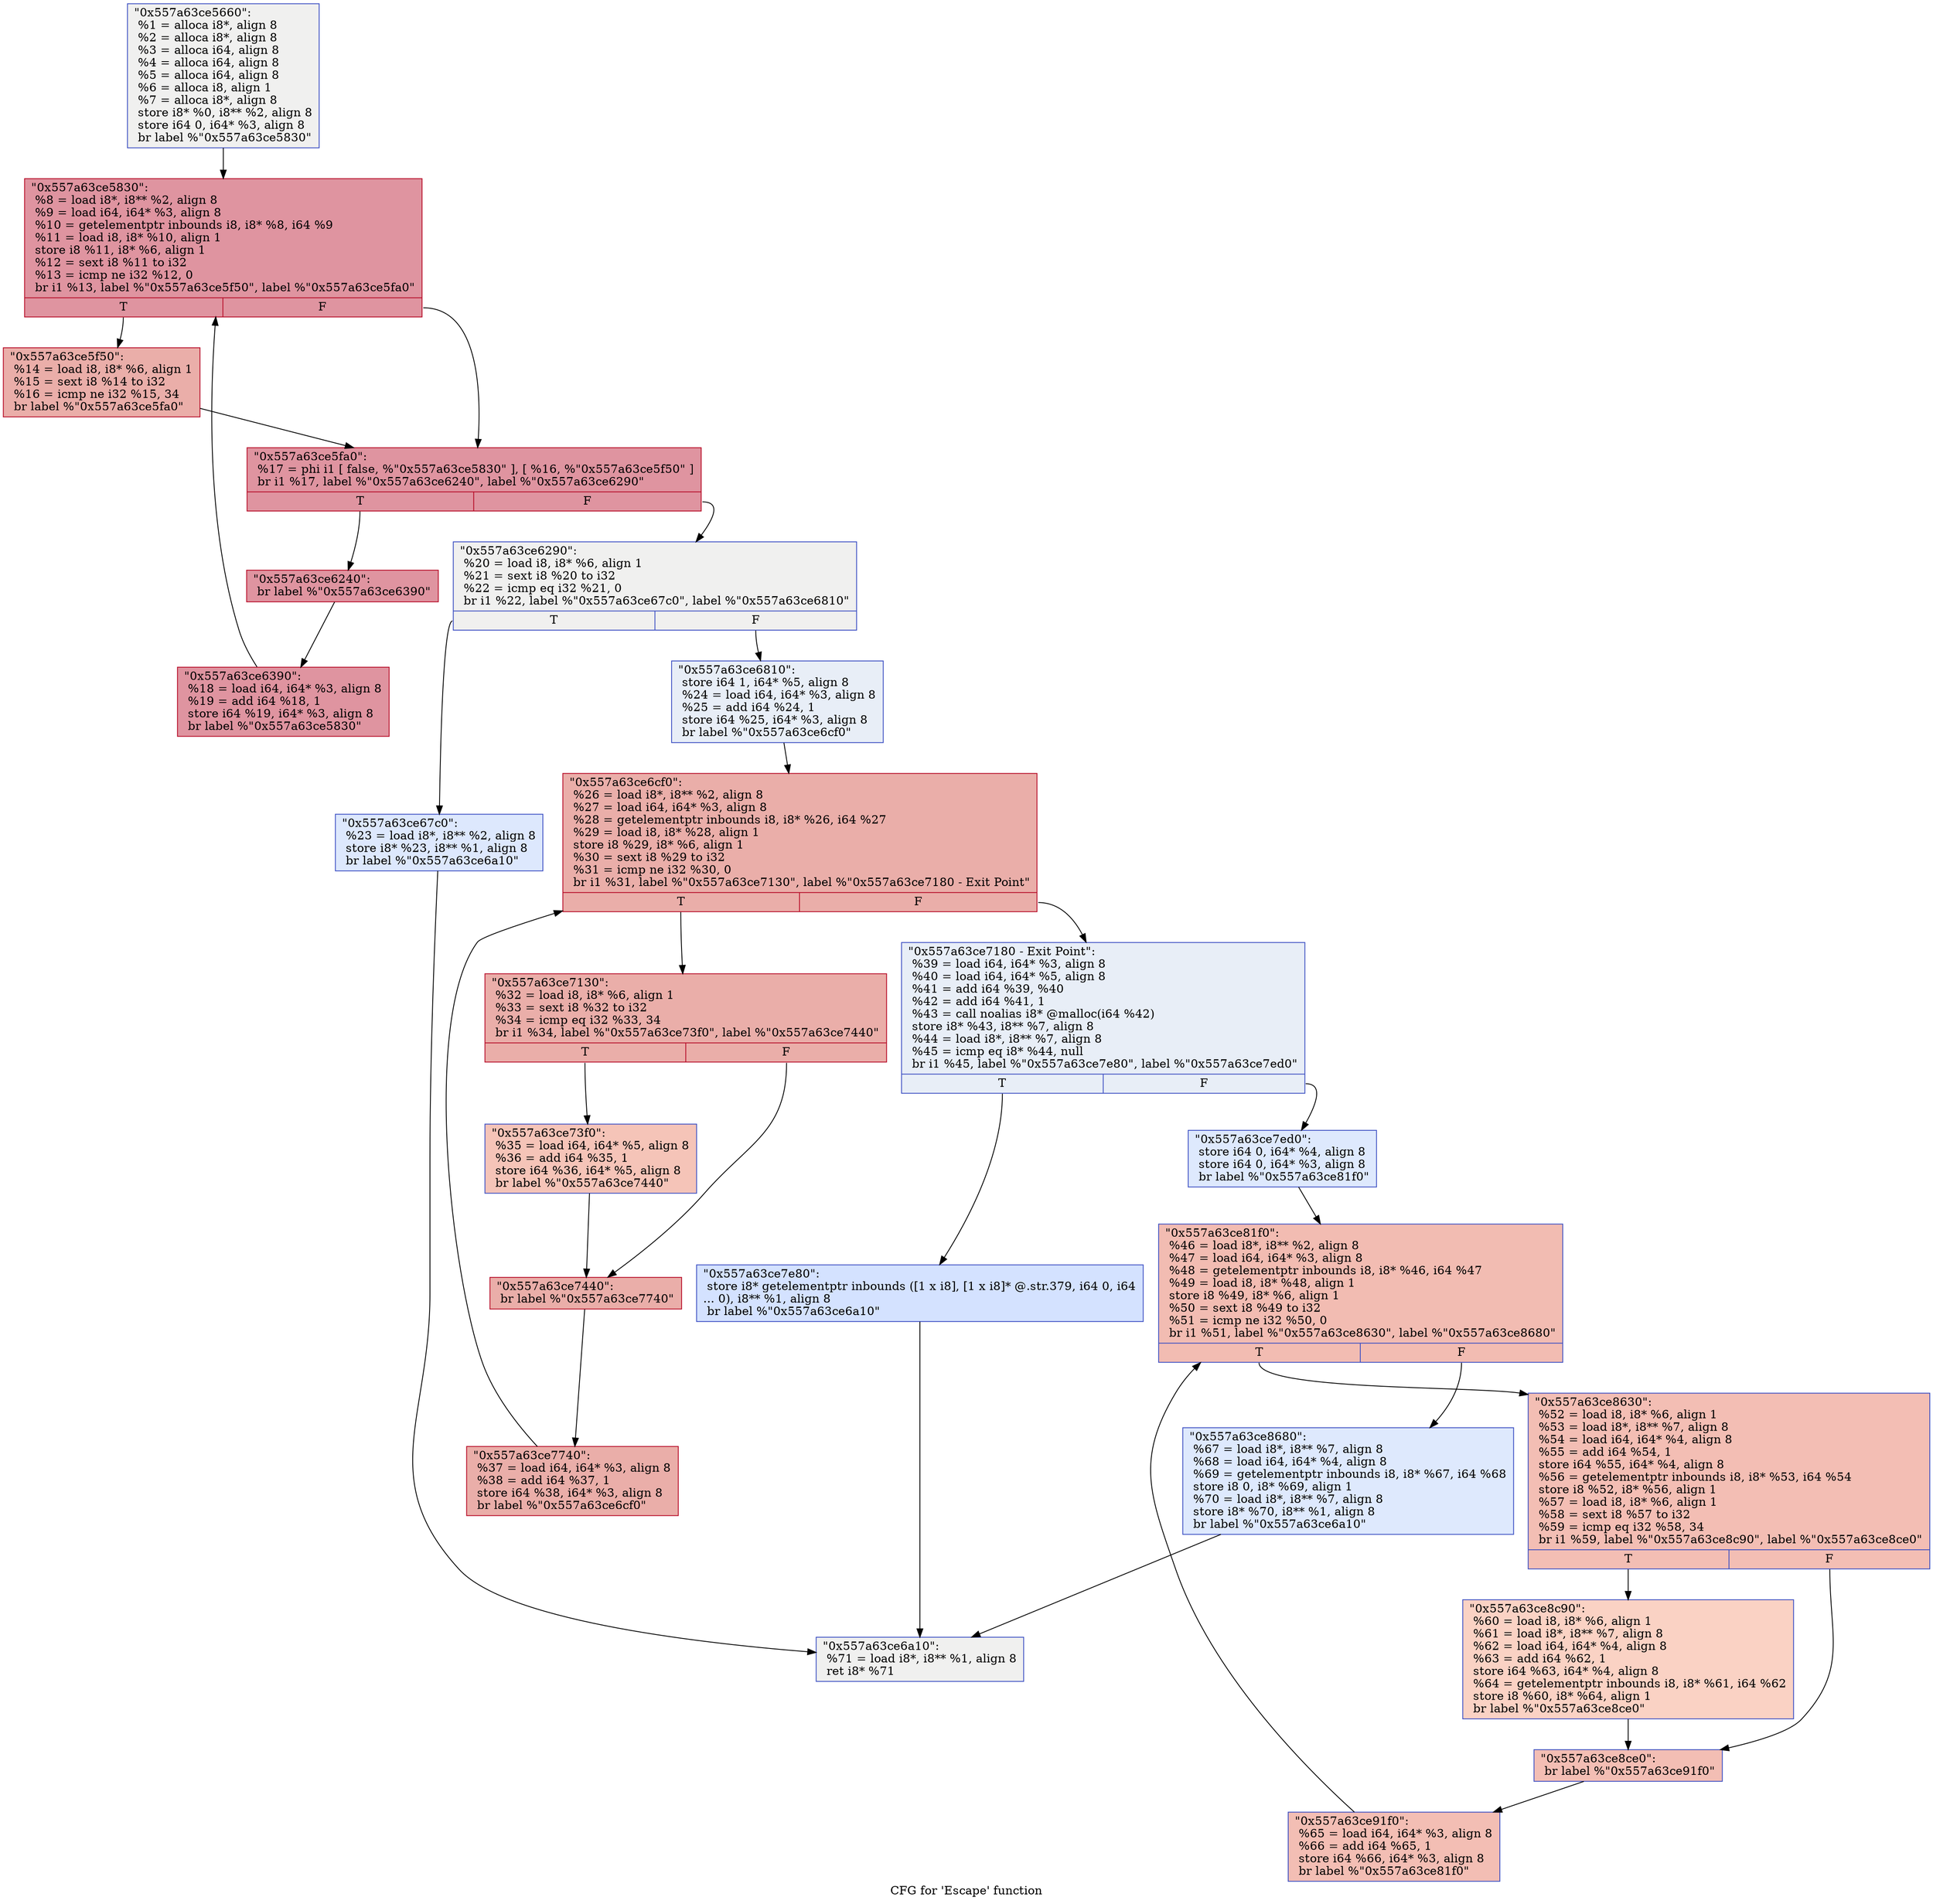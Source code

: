 digraph "CFG for 'Escape' function" {
	label="CFG for 'Escape' function";

	Node0x557a63ce5660 [shape=record,color="#3d50c3ff", style=filled, fillcolor="#dedcdb70",label="{\"0x557a63ce5660\":\l  %1 = alloca i8*, align 8\l  %2 = alloca i8*, align 8\l  %3 = alloca i64, align 8\l  %4 = alloca i64, align 8\l  %5 = alloca i64, align 8\l  %6 = alloca i8, align 1\l  %7 = alloca i8*, align 8\l  store i8* %0, i8** %2, align 8\l  store i64 0, i64* %3, align 8\l  br label %\"0x557a63ce5830\"\l}"];
	Node0x557a63ce5660 -> Node0x557a63ce5830;
	Node0x557a63ce5830 [shape=record,color="#b70d28ff", style=filled, fillcolor="#b70d2870",label="{\"0x557a63ce5830\":                                 \l  %8 = load i8*, i8** %2, align 8\l  %9 = load i64, i64* %3, align 8\l  %10 = getelementptr inbounds i8, i8* %8, i64 %9\l  %11 = load i8, i8* %10, align 1\l  store i8 %11, i8* %6, align 1\l  %12 = sext i8 %11 to i32\l  %13 = icmp ne i32 %12, 0\l  br i1 %13, label %\"0x557a63ce5f50\", label %\"0x557a63ce5fa0\"\l|{<s0>T|<s1>F}}"];
	Node0x557a63ce5830:s0 -> Node0x557a63ce5f50;
	Node0x557a63ce5830:s1 -> Node0x557a63ce5fa0;
	Node0x557a63ce5f50 [shape=record,color="#b70d28ff", style=filled, fillcolor="#d0473d70",label="{\"0x557a63ce5f50\":                                 \l  %14 = load i8, i8* %6, align 1\l  %15 = sext i8 %14 to i32\l  %16 = icmp ne i32 %15, 34\l  br label %\"0x557a63ce5fa0\"\l}"];
	Node0x557a63ce5f50 -> Node0x557a63ce5fa0;
	Node0x557a63ce5fa0 [shape=record,color="#b70d28ff", style=filled, fillcolor="#b70d2870",label="{\"0x557a63ce5fa0\":                                 \l  %17 = phi i1 [ false, %\"0x557a63ce5830\" ], [ %16, %\"0x557a63ce5f50\" ]\l  br i1 %17, label %\"0x557a63ce6240\", label %\"0x557a63ce6290\"\l|{<s0>T|<s1>F}}"];
	Node0x557a63ce5fa0:s0 -> Node0x557a63ce6240;
	Node0x557a63ce5fa0:s1 -> Node0x557a63ce6290;
	Node0x557a63ce6240 [shape=record,color="#b70d28ff", style=filled, fillcolor="#b70d2870",label="{\"0x557a63ce6240\":                                 \l  br label %\"0x557a63ce6390\"\l}"];
	Node0x557a63ce6240 -> Node0x557a63ce6390;
	Node0x557a63ce6390 [shape=record,color="#b70d28ff", style=filled, fillcolor="#b70d2870",label="{\"0x557a63ce6390\":                                 \l  %18 = load i64, i64* %3, align 8\l  %19 = add i64 %18, 1\l  store i64 %19, i64* %3, align 8\l  br label %\"0x557a63ce5830\"\l}"];
	Node0x557a63ce6390 -> Node0x557a63ce5830;
	Node0x557a63ce6290 [shape=record,color="#3d50c3ff", style=filled, fillcolor="#dedcdb70",label="{\"0x557a63ce6290\":                                 \l  %20 = load i8, i8* %6, align 1\l  %21 = sext i8 %20 to i32\l  %22 = icmp eq i32 %21, 0\l  br i1 %22, label %\"0x557a63ce67c0\", label %\"0x557a63ce6810\"\l|{<s0>T|<s1>F}}"];
	Node0x557a63ce6290:s0 -> Node0x557a63ce67c0;
	Node0x557a63ce6290:s1 -> Node0x557a63ce6810;
	Node0x557a63ce67c0 [shape=record,color="#3d50c3ff", style=filled, fillcolor="#b2ccfb70",label="{\"0x557a63ce67c0\":                                 \l  %23 = load i8*, i8** %2, align 8\l  store i8* %23, i8** %1, align 8\l  br label %\"0x557a63ce6a10\"\l}"];
	Node0x557a63ce67c0 -> Node0x557a63ce6a10;
	Node0x557a63ce6810 [shape=record,color="#3d50c3ff", style=filled, fillcolor="#cbd8ee70",label="{\"0x557a63ce6810\":                                 \l  store i64 1, i64* %5, align 8\l  %24 = load i64, i64* %3, align 8\l  %25 = add i64 %24, 1\l  store i64 %25, i64* %3, align 8\l  br label %\"0x557a63ce6cf0\"\l}"];
	Node0x557a63ce6810 -> Node0x557a63ce6cf0;
	Node0x557a63ce6cf0 [shape=record,color="#b70d28ff", style=filled, fillcolor="#d0473d70",label="{\"0x557a63ce6cf0\":                                 \l  %26 = load i8*, i8** %2, align 8\l  %27 = load i64, i64* %3, align 8\l  %28 = getelementptr inbounds i8, i8* %26, i64 %27\l  %29 = load i8, i8* %28, align 1\l  store i8 %29, i8* %6, align 1\l  %30 = sext i8 %29 to i32\l  %31 = icmp ne i32 %30, 0\l  br i1 %31, label %\"0x557a63ce7130\", label %\"0x557a63ce7180 - Exit Point\"\l|{<s0>T|<s1>F}}"];
	Node0x557a63ce6cf0:s0 -> Node0x557a63ce7130;
	Node0x557a63ce6cf0:s1 -> Node0x557a63ce7180;
	Node0x557a63ce7130 [shape=record,color="#b70d28ff", style=filled, fillcolor="#d0473d70",label="{\"0x557a63ce7130\":                                 \l  %32 = load i8, i8* %6, align 1\l  %33 = sext i8 %32 to i32\l  %34 = icmp eq i32 %33, 34\l  br i1 %34, label %\"0x557a63ce73f0\", label %\"0x557a63ce7440\"\l|{<s0>T|<s1>F}}"];
	Node0x557a63ce7130:s0 -> Node0x557a63ce73f0;
	Node0x557a63ce7130:s1 -> Node0x557a63ce7440;
	Node0x557a63ce73f0 [shape=record,color="#3d50c3ff", style=filled, fillcolor="#e97a5f70",label="{\"0x557a63ce73f0\":                                 \l  %35 = load i64, i64* %5, align 8\l  %36 = add i64 %35, 1\l  store i64 %36, i64* %5, align 8\l  br label %\"0x557a63ce7440\"\l}"];
	Node0x557a63ce73f0 -> Node0x557a63ce7440;
	Node0x557a63ce7440 [shape=record,color="#b70d28ff", style=filled, fillcolor="#d0473d70",label="{\"0x557a63ce7440\":                                 \l  br label %\"0x557a63ce7740\"\l}"];
	Node0x557a63ce7440 -> Node0x557a63ce7740;
	Node0x557a63ce7740 [shape=record,color="#b70d28ff", style=filled, fillcolor="#d0473d70",label="{\"0x557a63ce7740\":                                 \l  %37 = load i64, i64* %3, align 8\l  %38 = add i64 %37, 1\l  store i64 %38, i64* %3, align 8\l  br label %\"0x557a63ce6cf0\"\l}"];
	Node0x557a63ce7740 -> Node0x557a63ce6cf0;
	Node0x557a63ce7180 [shape=record,color="#3d50c3ff", style=filled, fillcolor="#cbd8ee70",label="{\"0x557a63ce7180 - Exit Point\":                    \l  %39 = load i64, i64* %3, align 8\l  %40 = load i64, i64* %5, align 8\l  %41 = add i64 %39, %40\l  %42 = add i64 %41, 1\l  %43 = call noalias i8* @malloc(i64 %42)\l  store i8* %43, i8** %7, align 8\l  %44 = load i8*, i8** %7, align 8\l  %45 = icmp eq i8* %44, null\l  br i1 %45, label %\"0x557a63ce7e80\", label %\"0x557a63ce7ed0\"\l|{<s0>T|<s1>F}}"];
	Node0x557a63ce7180:s0 -> Node0x557a63ce7e80;
	Node0x557a63ce7180:s1 -> Node0x557a63ce7ed0;
	Node0x557a63ce7e80 [shape=record,color="#3d50c3ff", style=filled, fillcolor="#9ebeff70",label="{\"0x557a63ce7e80\":                                 \l  store i8* getelementptr inbounds ([1 x i8], [1 x i8]* @.str.379, i64 0, i64\l... 0), i8** %1, align 8\l  br label %\"0x557a63ce6a10\"\l}"];
	Node0x557a63ce7e80 -> Node0x557a63ce6a10;
	Node0x557a63ce7ed0 [shape=record,color="#3d50c3ff", style=filled, fillcolor="#b5cdfa70",label="{\"0x557a63ce7ed0\":                                 \l  store i64 0, i64* %4, align 8\l  store i64 0, i64* %3, align 8\l  br label %\"0x557a63ce81f0\"\l}"];
	Node0x557a63ce7ed0 -> Node0x557a63ce81f0;
	Node0x557a63ce81f0 [shape=record,color="#3d50c3ff", style=filled, fillcolor="#e1675170",label="{\"0x557a63ce81f0\":                                 \l  %46 = load i8*, i8** %2, align 8\l  %47 = load i64, i64* %3, align 8\l  %48 = getelementptr inbounds i8, i8* %46, i64 %47\l  %49 = load i8, i8* %48, align 1\l  store i8 %49, i8* %6, align 1\l  %50 = sext i8 %49 to i32\l  %51 = icmp ne i32 %50, 0\l  br i1 %51, label %\"0x557a63ce8630\", label %\"0x557a63ce8680\"\l|{<s0>T|<s1>F}}"];
	Node0x557a63ce81f0:s0 -> Node0x557a63ce8630;
	Node0x557a63ce81f0:s1 -> Node0x557a63ce8680;
	Node0x557a63ce8630 [shape=record,color="#3d50c3ff", style=filled, fillcolor="#e36c5570",label="{\"0x557a63ce8630\":                                 \l  %52 = load i8, i8* %6, align 1\l  %53 = load i8*, i8** %7, align 8\l  %54 = load i64, i64* %4, align 8\l  %55 = add i64 %54, 1\l  store i64 %55, i64* %4, align 8\l  %56 = getelementptr inbounds i8, i8* %53, i64 %54\l  store i8 %52, i8* %56, align 1\l  %57 = load i8, i8* %6, align 1\l  %58 = sext i8 %57 to i32\l  %59 = icmp eq i32 %58, 34\l  br i1 %59, label %\"0x557a63ce8c90\", label %\"0x557a63ce8ce0\"\l|{<s0>T|<s1>F}}"];
	Node0x557a63ce8630:s0 -> Node0x557a63ce8c90;
	Node0x557a63ce8630:s1 -> Node0x557a63ce8ce0;
	Node0x557a63ce8c90 [shape=record,color="#3d50c3ff", style=filled, fillcolor="#f4987a70",label="{\"0x557a63ce8c90\":                                 \l  %60 = load i8, i8* %6, align 1\l  %61 = load i8*, i8** %7, align 8\l  %62 = load i64, i64* %4, align 8\l  %63 = add i64 %62, 1\l  store i64 %63, i64* %4, align 8\l  %64 = getelementptr inbounds i8, i8* %61, i64 %62\l  store i8 %60, i8* %64, align 1\l  br label %\"0x557a63ce8ce0\"\l}"];
	Node0x557a63ce8c90 -> Node0x557a63ce8ce0;
	Node0x557a63ce8ce0 [shape=record,color="#3d50c3ff", style=filled, fillcolor="#e36c5570",label="{\"0x557a63ce8ce0\":                                 \l  br label %\"0x557a63ce91f0\"\l}"];
	Node0x557a63ce8ce0 -> Node0x557a63ce91f0;
	Node0x557a63ce91f0 [shape=record,color="#3d50c3ff", style=filled, fillcolor="#e36c5570",label="{\"0x557a63ce91f0\":                                 \l  %65 = load i64, i64* %3, align 8\l  %66 = add i64 %65, 1\l  store i64 %66, i64* %3, align 8\l  br label %\"0x557a63ce81f0\"\l}"];
	Node0x557a63ce91f0 -> Node0x557a63ce81f0;
	Node0x557a63ce8680 [shape=record,color="#3d50c3ff", style=filled, fillcolor="#b5cdfa70",label="{\"0x557a63ce8680\":                                 \l  %67 = load i8*, i8** %7, align 8\l  %68 = load i64, i64* %4, align 8\l  %69 = getelementptr inbounds i8, i8* %67, i64 %68\l  store i8 0, i8* %69, align 1\l  %70 = load i8*, i8** %7, align 8\l  store i8* %70, i8** %1, align 8\l  br label %\"0x557a63ce6a10\"\l}"];
	Node0x557a63ce8680 -> Node0x557a63ce6a10;
	Node0x557a63ce6a10 [shape=record,color="#3d50c3ff", style=filled, fillcolor="#dedcdb70",label="{\"0x557a63ce6a10\":                                 \l  %71 = load i8*, i8** %1, align 8\l  ret i8* %71\l}"];
}
